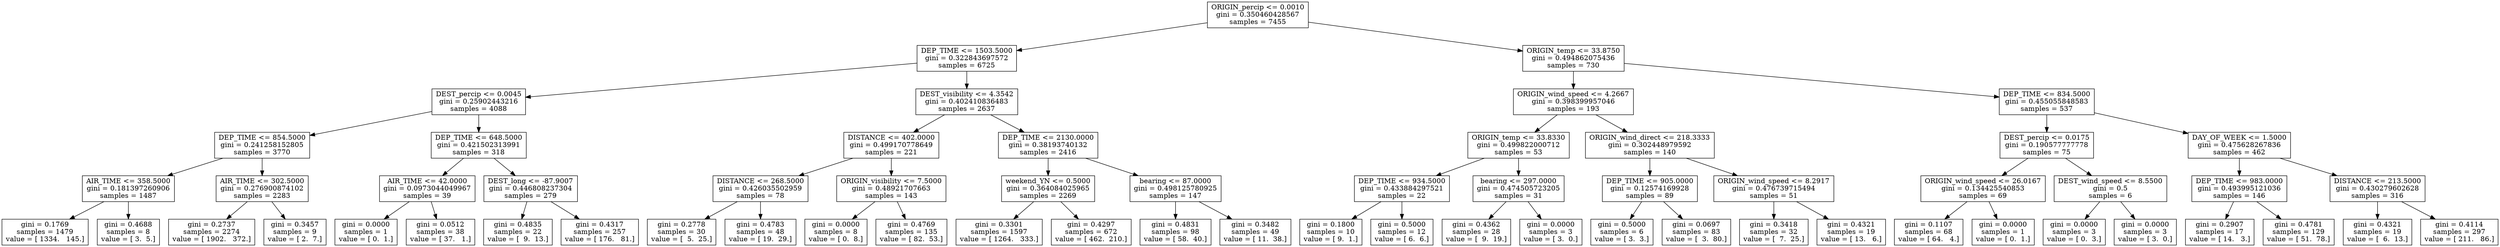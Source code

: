 digraph Tree {
0 [label="ORIGIN_percip <= 0.0010\ngini = 0.350460428567\nsamples = 7455", shape="box"] ;
1 [label="DEP_TIME <= 1503.5000\ngini = 0.322843697572\nsamples = 6725", shape="box"] ;
0 -> 1 ;
2 [label="DEST_percip <= 0.0045\ngini = 0.25902443216\nsamples = 4088", shape="box"] ;
1 -> 2 ;
3 [label="DEP_TIME <= 854.5000\ngini = 0.241258152805\nsamples = 3770", shape="box"] ;
2 -> 3 ;
4 [label="AIR_TIME <= 358.5000\ngini = 0.181397260906\nsamples = 1487", shape="box"] ;
3 -> 4 ;
5 [label="gini = 0.1769\nsamples = 1479\nvalue = [ 1334.   145.]", shape="box"] ;
4 -> 5 ;
6 [label="gini = 0.4688\nsamples = 8\nvalue = [ 3.  5.]", shape="box"] ;
4 -> 6 ;
7 [label="AIR_TIME <= 302.5000\ngini = 0.276900874102\nsamples = 2283", shape="box"] ;
3 -> 7 ;
8 [label="gini = 0.2737\nsamples = 2274\nvalue = [ 1902.   372.]", shape="box"] ;
7 -> 8 ;
9 [label="gini = 0.3457\nsamples = 9\nvalue = [ 2.  7.]", shape="box"] ;
7 -> 9 ;
10 [label="DEP_TIME <= 648.5000\ngini = 0.421502313991\nsamples = 318", shape="box"] ;
2 -> 10 ;
11 [label="AIR_TIME <= 42.0000\ngini = 0.0973044049967\nsamples = 39", shape="box"] ;
10 -> 11 ;
12 [label="gini = 0.0000\nsamples = 1\nvalue = [ 0.  1.]", shape="box"] ;
11 -> 12 ;
13 [label="gini = 0.0512\nsamples = 38\nvalue = [ 37.   1.]", shape="box"] ;
11 -> 13 ;
14 [label="DEST_long <= -87.9007\ngini = 0.446808237304\nsamples = 279", shape="box"] ;
10 -> 14 ;
15 [label="gini = 0.4835\nsamples = 22\nvalue = [  9.  13.]", shape="box"] ;
14 -> 15 ;
16 [label="gini = 0.4317\nsamples = 257\nvalue = [ 176.   81.]", shape="box"] ;
14 -> 16 ;
17 [label="DEST_visibility <= 4.3542\ngini = 0.402410836483\nsamples = 2637", shape="box"] ;
1 -> 17 ;
18 [label="DISTANCE <= 402.0000\ngini = 0.499170778649\nsamples = 221", shape="box"] ;
17 -> 18 ;
19 [label="DISTANCE <= 268.5000\ngini = 0.426035502959\nsamples = 78", shape="box"] ;
18 -> 19 ;
20 [label="gini = 0.2778\nsamples = 30\nvalue = [  5.  25.]", shape="box"] ;
19 -> 20 ;
21 [label="gini = 0.4783\nsamples = 48\nvalue = [ 19.  29.]", shape="box"] ;
19 -> 21 ;
22 [label="ORIGIN_visibility <= 7.5000\ngini = 0.48921707663\nsamples = 143", shape="box"] ;
18 -> 22 ;
23 [label="gini = 0.0000\nsamples = 8\nvalue = [ 0.  8.]", shape="box"] ;
22 -> 23 ;
24 [label="gini = 0.4769\nsamples = 135\nvalue = [ 82.  53.]", shape="box"] ;
22 -> 24 ;
25 [label="DEP_TIME <= 2130.0000\ngini = 0.38193740132\nsamples = 2416", shape="box"] ;
17 -> 25 ;
26 [label="weekend_YN <= 0.5000\ngini = 0.364084025965\nsamples = 2269", shape="box"] ;
25 -> 26 ;
27 [label="gini = 0.3301\nsamples = 1597\nvalue = [ 1264.   333.]", shape="box"] ;
26 -> 27 ;
28 [label="gini = 0.4297\nsamples = 672\nvalue = [ 462.  210.]", shape="box"] ;
26 -> 28 ;
29 [label="bearing <= 87.0000\ngini = 0.498125780925\nsamples = 147", shape="box"] ;
25 -> 29 ;
30 [label="gini = 0.4831\nsamples = 98\nvalue = [ 58.  40.]", shape="box"] ;
29 -> 30 ;
31 [label="gini = 0.3482\nsamples = 49\nvalue = [ 11.  38.]", shape="box"] ;
29 -> 31 ;
32 [label="ORIGIN_temp <= 33.8750\ngini = 0.494862075436\nsamples = 730", shape="box"] ;
0 -> 32 ;
33 [label="ORIGIN_wind_speed <= 4.2667\ngini = 0.398399957046\nsamples = 193", shape="box"] ;
32 -> 33 ;
34 [label="ORIGIN_temp <= 33.8330\ngini = 0.499822000712\nsamples = 53", shape="box"] ;
33 -> 34 ;
35 [label="DEP_TIME <= 934.5000\ngini = 0.433884297521\nsamples = 22", shape="box"] ;
34 -> 35 ;
36 [label="gini = 0.1800\nsamples = 10\nvalue = [ 9.  1.]", shape="box"] ;
35 -> 36 ;
37 [label="gini = 0.5000\nsamples = 12\nvalue = [ 6.  6.]", shape="box"] ;
35 -> 37 ;
38 [label="bearing <= 297.0000\ngini = 0.474505723205\nsamples = 31", shape="box"] ;
34 -> 38 ;
39 [label="gini = 0.4362\nsamples = 28\nvalue = [  9.  19.]", shape="box"] ;
38 -> 39 ;
40 [label="gini = 0.0000\nsamples = 3\nvalue = [ 3.  0.]", shape="box"] ;
38 -> 40 ;
41 [label="ORIGIN_wind_direct <= 218.3333\ngini = 0.302448979592\nsamples = 140", shape="box"] ;
33 -> 41 ;
42 [label="DEP_TIME <= 905.0000\ngini = 0.12574169928\nsamples = 89", shape="box"] ;
41 -> 42 ;
43 [label="gini = 0.5000\nsamples = 6\nvalue = [ 3.  3.]", shape="box"] ;
42 -> 43 ;
44 [label="gini = 0.0697\nsamples = 83\nvalue = [  3.  80.]", shape="box"] ;
42 -> 44 ;
45 [label="ORIGIN_wind_speed <= 8.2917\ngini = 0.476739715494\nsamples = 51", shape="box"] ;
41 -> 45 ;
46 [label="gini = 0.3418\nsamples = 32\nvalue = [  7.  25.]", shape="box"] ;
45 -> 46 ;
47 [label="gini = 0.4321\nsamples = 19\nvalue = [ 13.   6.]", shape="box"] ;
45 -> 47 ;
48 [label="DEP_TIME <= 834.5000\ngini = 0.455055848583\nsamples = 537", shape="box"] ;
32 -> 48 ;
49 [label="DEST_percip <= 0.0175\ngini = 0.190577777778\nsamples = 75", shape="box"] ;
48 -> 49 ;
50 [label="ORIGIN_wind_speed <= 26.0167\ngini = 0.134425540853\nsamples = 69", shape="box"] ;
49 -> 50 ;
51 [label="gini = 0.1107\nsamples = 68\nvalue = [ 64.   4.]", shape="box"] ;
50 -> 51 ;
52 [label="gini = 0.0000\nsamples = 1\nvalue = [ 0.  1.]", shape="box"] ;
50 -> 52 ;
53 [label="DEST_wind_speed <= 8.5500\ngini = 0.5\nsamples = 6", shape="box"] ;
49 -> 53 ;
54 [label="gini = 0.0000\nsamples = 3\nvalue = [ 0.  3.]", shape="box"] ;
53 -> 54 ;
55 [label="gini = 0.0000\nsamples = 3\nvalue = [ 3.  0.]", shape="box"] ;
53 -> 55 ;
56 [label="DAY_OF_WEEK <= 1.5000\ngini = 0.475628267836\nsamples = 462", shape="box"] ;
48 -> 56 ;
57 [label="DEP_TIME <= 983.0000\ngini = 0.493995121036\nsamples = 146", shape="box"] ;
56 -> 57 ;
58 [label="gini = 0.2907\nsamples = 17\nvalue = [ 14.   3.]", shape="box"] ;
57 -> 58 ;
59 [label="gini = 0.4781\nsamples = 129\nvalue = [ 51.  78.]", shape="box"] ;
57 -> 59 ;
60 [label="DISTANCE <= 213.5000\ngini = 0.430279602628\nsamples = 316", shape="box"] ;
56 -> 60 ;
61 [label="gini = 0.4321\nsamples = 19\nvalue = [  6.  13.]", shape="box"] ;
60 -> 61 ;
62 [label="gini = 0.4114\nsamples = 297\nvalue = [ 211.   86.]", shape="box"] ;
60 -> 62 ;
}